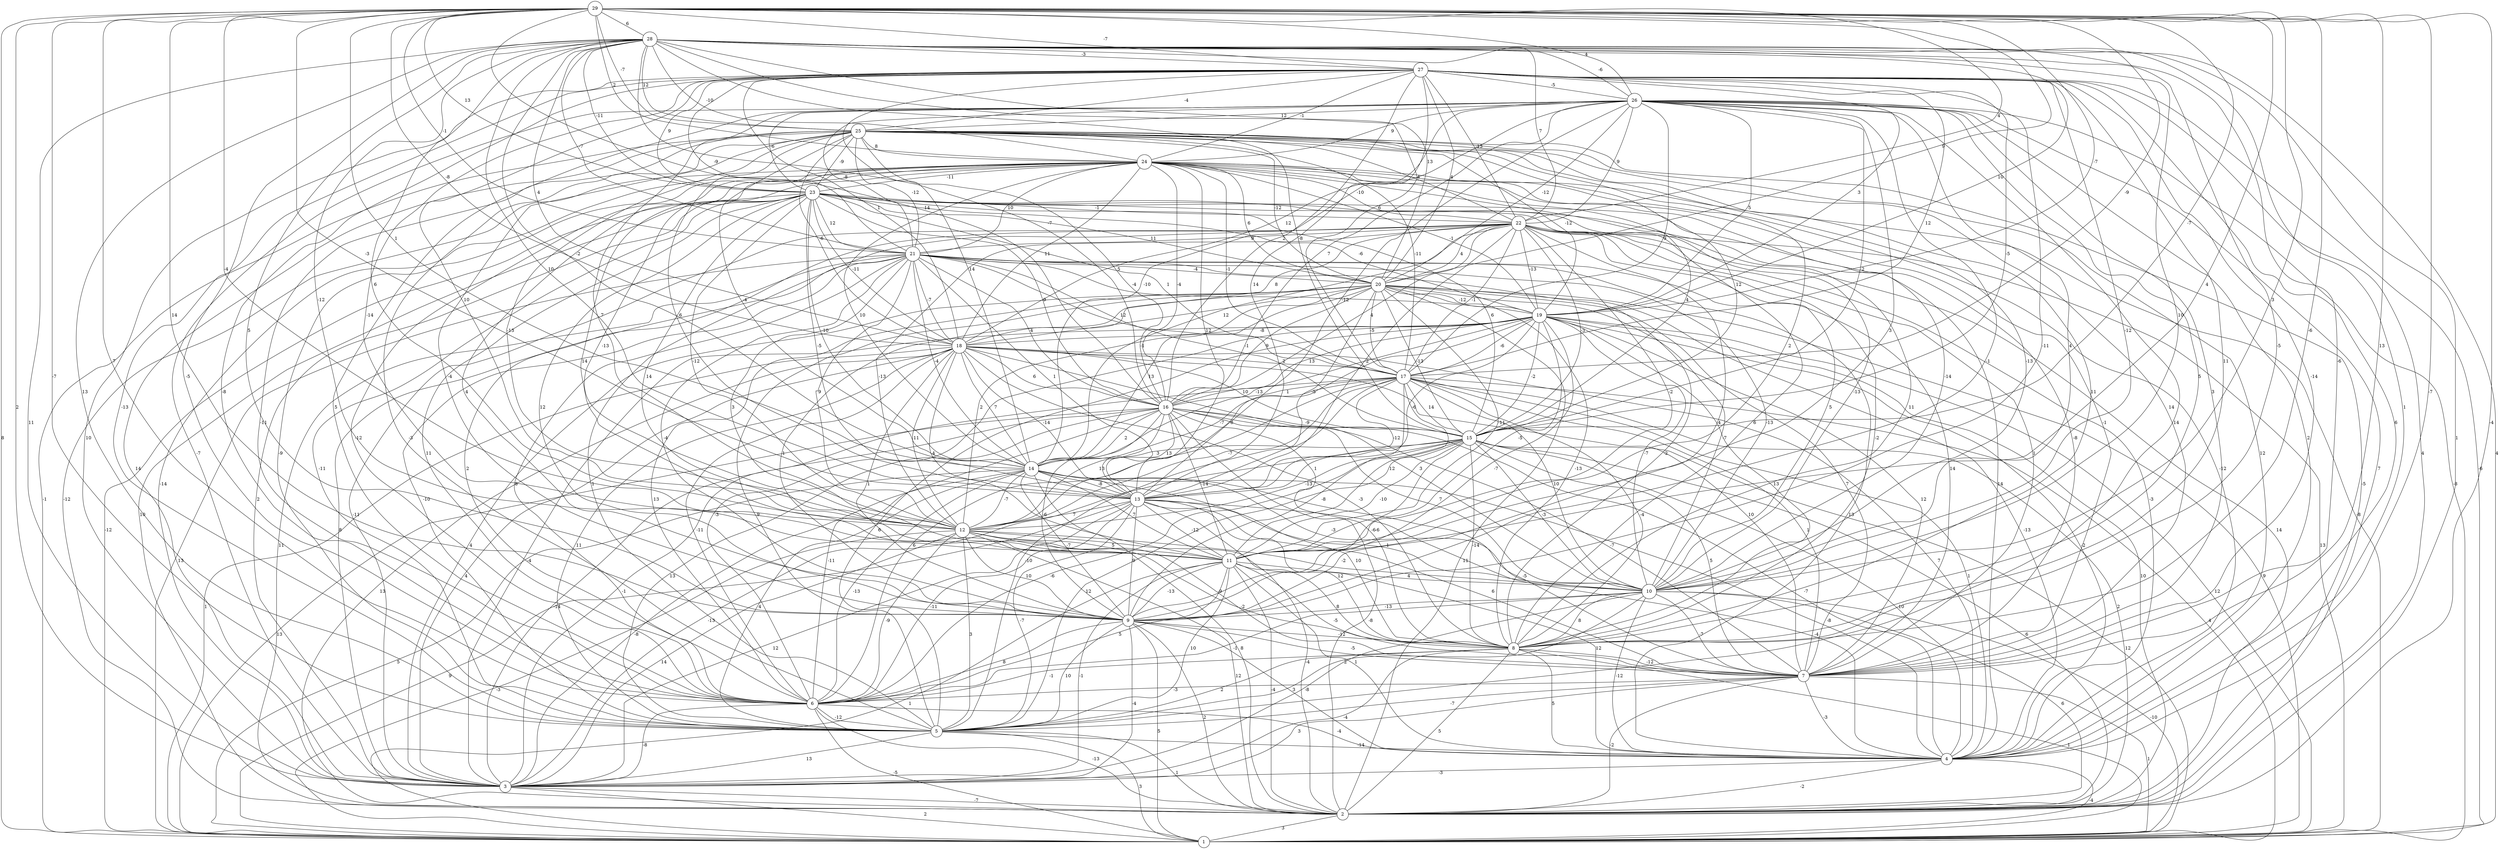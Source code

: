 graph { 
	 fontname="Helvetica,Arial,sans-serif" 
	 node [shape = circle]; 
	 29 -- 1 [label = "8"];
	 29 -- 2 [label = "-4"];
	 29 -- 3 [label = "2"];
	 29 -- 4 [label = "-7"];
	 29 -- 5 [label = "-7"];
	 29 -- 6 [label = "7"];
	 29 -- 7 [label = "13"];
	 29 -- 8 [label = "-6"];
	 29 -- 9 [label = "14"];
	 29 -- 10 [label = "3"];
	 29 -- 11 [label = "4"];
	 29 -- 12 [label = "-4"];
	 29 -- 13 [label = "-3"];
	 29 -- 14 [label = "1"];
	 29 -- 15 [label = "-7"];
	 29 -- 16 [label = "14"];
	 29 -- 17 [label = "-9"];
	 29 -- 18 [label = "-8"];
	 29 -- 19 [label = "-7"];
	 29 -- 20 [label = "9"];
	 29 -- 21 [label = "-1"];
	 29 -- 22 [label = "4"];
	 29 -- 23 [label = "13"];
	 29 -- 24 [label = "2"];
	 29 -- 25 [label = "-7"];
	 29 -- 26 [label = "4"];
	 29 -- 27 [label = "-7"];
	 29 -- 28 [label = "6"];
	 28 -- 1 [label = "4"];
	 28 -- 2 [label = "1"];
	 28 -- 3 [label = "11"];
	 28 -- 4 [label = "1"];
	 28 -- 5 [label = "13"];
	 28 -- 6 [label = "-5"];
	 28 -- 7 [label = "-6"];
	 28 -- 8 [label = "-5"];
	 28 -- 9 [label = "5"];
	 28 -- 10 [label = "10"];
	 28 -- 11 [label = "-12"];
	 28 -- 12 [label = "6"];
	 28 -- 13 [label = "10"];
	 28 -- 14 [label = "-2"];
	 28 -- 15 [label = "-8"];
	 28 -- 16 [label = "-7"];
	 28 -- 17 [label = "6"];
	 28 -- 18 [label = "4"];
	 28 -- 19 [label = "10"];
	 28 -- 20 [label = "13"];
	 28 -- 21 [label = "-7"];
	 28 -- 22 [label = "7"];
	 28 -- 23 [label = "-11"];
	 28 -- 24 [label = "-10"];
	 28 -- 25 [label = "12"];
	 28 -- 26 [label = "-6"];
	 28 -- 27 [label = "-3"];
	 27 -- 1 [label = "-6"];
	 27 -- 2 [label = "4"];
	 27 -- 3 [label = "10"];
	 27 -- 4 [label = "6"];
	 27 -- 5 [label = "-13"];
	 27 -- 6 [label = "-8"];
	 27 -- 7 [label = "-14"];
	 27 -- 8 [label = "11"];
	 27 -- 9 [label = "-11"];
	 27 -- 10 [label = "-12"];
	 27 -- 11 [label = "-14"];
	 27 -- 12 [label = "10"];
	 27 -- 13 [label = "14"];
	 27 -- 14 [label = "14"];
	 27 -- 15 [label = "-5"];
	 27 -- 16 [label = "2"];
	 27 -- 17 [label = "12"];
	 27 -- 18 [label = "1"];
	 27 -- 19 [label = "3"];
	 27 -- 20 [label = "4"];
	 27 -- 21 [label = "-9"];
	 27 -- 22 [label = "-13"];
	 27 -- 23 [label = "9"];
	 27 -- 24 [label = "-1"];
	 27 -- 25 [label = "-4"];
	 27 -- 26 [label = "-5"];
	 26 -- 1 [label = "-8"];
	 26 -- 2 [label = "7"];
	 26 -- 3 [label = "-7"];
	 26 -- 4 [label = "2"];
	 26 -- 5 [label = "14"];
	 26 -- 6 [label = "5"];
	 26 -- 7 [label = "3"];
	 26 -- 8 [label = "5"];
	 26 -- 9 [label = "-1"];
	 26 -- 10 [label = "4"];
	 26 -- 11 [label = "3"];
	 26 -- 12 [label = "7"];
	 26 -- 13 [label = "-12"];
	 26 -- 14 [label = "-10"];
	 26 -- 15 [label = "-2"];
	 26 -- 16 [label = "7"];
	 26 -- 17 [label = "9"];
	 26 -- 18 [label = "12"];
	 26 -- 19 [label = "5"];
	 26 -- 20 [label = "-12"];
	 26 -- 21 [label = "-8"];
	 26 -- 22 [label = "9"];
	 26 -- 23 [label = "-6"];
	 26 -- 24 [label = "9"];
	 26 -- 25 [label = "12"];
	 25 -- 1 [label = "-1"];
	 25 -- 2 [label = "-5"];
	 25 -- 3 [label = "14"];
	 25 -- 4 [label = "12"];
	 25 -- 5 [label = "-3"];
	 25 -- 6 [label = "-11"];
	 25 -- 7 [label = "14"];
	 25 -- 8 [label = "11"];
	 25 -- 9 [label = "-4"];
	 25 -- 10 [label = "-13"];
	 25 -- 11 [label = "2"];
	 25 -- 12 [label = "-13"];
	 25 -- 13 [label = "6"];
	 25 -- 14 [label = "-4"];
	 25 -- 15 [label = "12"];
	 25 -- 16 [label = "5"];
	 25 -- 17 [label = "-11"];
	 25 -- 18 [label = "-6"];
	 25 -- 19 [label = "-12"];
	 25 -- 20 [label = "-12"];
	 25 -- 21 [label = "-12"];
	 25 -- 22 [label = "4"];
	 25 -- 23 [label = "-9"];
	 25 -- 24 [label = "8"];
	 24 -- 1 [label = "-8"];
	 24 -- 2 [label = "-12"];
	 24 -- 3 [label = "-14"];
	 24 -- 4 [label = "-12"];
	 24 -- 5 [label = "-9"];
	 24 -- 6 [label = "-12"];
	 24 -- 7 [label = "-1"];
	 24 -- 8 [label = "11"];
	 24 -- 9 [label = "4"];
	 24 -- 10 [label = "-14"];
	 24 -- 11 [label = "14"];
	 24 -- 12 [label = "-13"];
	 24 -- 13 [label = "12"];
	 24 -- 14 [label = "10"];
	 24 -- 15 [label = "4"];
	 24 -- 16 [label = "-4"];
	 24 -- 17 [label = "-1"];
	 24 -- 18 [label = "11"];
	 24 -- 19 [label = "-1"];
	 24 -- 20 [label = "6"];
	 24 -- 21 [label = "10"];
	 24 -- 22 [label = "-10"];
	 24 -- 23 [label = "-11"];
	 23 -- 1 [label = "-12"];
	 23 -- 2 [label = "10"];
	 23 -- 3 [label = "2"];
	 23 -- 4 [label = "14"];
	 23 -- 5 [label = "-11"];
	 23 -- 6 [label = "11"];
	 23 -- 7 [label = "-8"];
	 23 -- 8 [label = "6"];
	 23 -- 9 [label = "12"];
	 23 -- 10 [label = "-13"];
	 23 -- 11 [label = "14"];
	 23 -- 12 [label = "-12"];
	 23 -- 13 [label = "-5"];
	 23 -- 14 [label = "-10"];
	 23 -- 15 [label = "6"];
	 23 -- 16 [label = "9"];
	 23 -- 17 [label = "1"];
	 23 -- 18 [label = "-11"];
	 23 -- 19 [label = "-6"];
	 23 -- 20 [label = "11"];
	 23 -- 21 [label = "12"];
	 23 -- 22 [label = "-1"];
	 22 -- 1 [label = "13"];
	 22 -- 2 [label = "14"];
	 22 -- 3 [label = "-11"];
	 22 -- 4 [label = "-3"];
	 22 -- 5 [label = "1"];
	 22 -- 6 [label = "2"];
	 22 -- 7 [label = "1"];
	 22 -- 8 [label = "-2"];
	 22 -- 9 [label = "4"];
	 22 -- 10 [label = "5"];
	 22 -- 11 [label = "-2"];
	 22 -- 12 [label = "-13"];
	 22 -- 13 [label = "2"];
	 22 -- 14 [label = "-1"];
	 22 -- 15 [label = "-3"];
	 22 -- 16 [label = "4"];
	 22 -- 17 [label = "-1"];
	 22 -- 18 [label = "8"];
	 22 -- 19 [label = "-13"];
	 22 -- 20 [label = "4"];
	 22 -- 21 [label = "9"];
	 21 -- 1 [label = "13"];
	 21 -- 2 [label = "11"];
	 21 -- 3 [label = "8"];
	 21 -- 4 [label = "13"];
	 21 -- 5 [label = "-10"];
	 21 -- 6 [label = "8"];
	 21 -- 7 [label = "14"];
	 21 -- 8 [label = "-2"];
	 21 -- 9 [label = "-4"];
	 21 -- 10 [label = "-13"];
	 21 -- 11 [label = "3"];
	 21 -- 12 [label = "9"];
	 21 -- 13 [label = "1"];
	 21 -- 14 [label = "-4"];
	 21 -- 15 [label = "-1"];
	 21 -- 16 [label = "4"];
	 21 -- 17 [label = "12"];
	 21 -- 18 [label = "-7"];
	 21 -- 19 [label = "-4"];
	 21 -- 20 [label = "-4"];
	 20 -- 1 [label = "9"];
	 20 -- 2 [label = "11"];
	 20 -- 3 [label = "4"];
	 20 -- 4 [label = "-13"];
	 20 -- 5 [label = "9"];
	 20 -- 6 [label = "13"];
	 20 -- 7 [label = "7"];
	 20 -- 8 [label = "-13"];
	 20 -- 9 [label = "1"];
	 20 -- 10 [label = "-7"];
	 20 -- 11 [label = "-11"];
	 20 -- 12 [label = "2"];
	 20 -- 13 [label = "-5"];
	 20 -- 14 [label = "13"];
	 20 -- 15 [label = "-13"];
	 20 -- 16 [label = "9"];
	 20 -- 17 [label = "-5"];
	 20 -- 18 [label = "12"];
	 20 -- 19 [label = "-12"];
	 19 -- 1 [label = "12"];
	 19 -- 2 [label = "10"];
	 19 -- 3 [label = "-4"];
	 19 -- 4 [label = "-2"];
	 19 -- 5 [label = "6"];
	 19 -- 6 [label = "-3"];
	 19 -- 7 [label = "12"];
	 19 -- 8 [label = "13"];
	 19 -- 9 [label = "-7"];
	 19 -- 10 [label = "-7"];
	 19 -- 11 [label = "-5"];
	 19 -- 12 [label = "8"];
	 19 -- 13 [label = "-6"];
	 19 -- 14 [label = "-13"];
	 19 -- 15 [label = "-2"];
	 19 -- 16 [label = "13"];
	 19 -- 17 [label = "-6"];
	 19 -- 18 [label = "-8"];
	 18 -- 1 [label = "1"];
	 18 -- 2 [label = "13"];
	 18 -- 3 [label = "4"];
	 18 -- 4 [label = "7"];
	 18 -- 5 [label = "11"];
	 18 -- 6 [label = "-11"];
	 18 -- 7 [label = "10"];
	 18 -- 8 [label = "-3"];
	 18 -- 9 [label = "1"];
	 18 -- 10 [label = "3"];
	 18 -- 11 [label = "4"];
	 18 -- 12 [label = "11"];
	 18 -- 13 [label = "-14"];
	 18 -- 14 [label = "7"];
	 18 -- 15 [label = "10"];
	 18 -- 16 [label = "6"];
	 18 -- 17 [label = "2"];
	 17 -- 1 [label = "4"];
	 17 -- 2 [label = "2"];
	 17 -- 3 [label = "-1"];
	 17 -- 4 [label = "1"];
	 17 -- 5 [label = "-10"];
	 17 -- 6 [label = "6"];
	 17 -- 7 [label = "1"];
	 17 -- 8 [label = "-4"];
	 17 -- 9 [label = "-8"];
	 17 -- 10 [label = "10"];
	 17 -- 11 [label = "12"];
	 17 -- 12 [label = "-7"];
	 17 -- 13 [label = "-12"];
	 17 -- 14 [label = "-7"];
	 17 -- 15 [label = "14"];
	 17 -- 16 [label = "1"];
	 16 -- 1 [label = "13"];
	 16 -- 2 [label = "-8"];
	 16 -- 3 [label = "-14"];
	 16 -- 4 [label = "-7"];
	 16 -- 5 [label = "13"];
	 16 -- 6 [label = "-11"];
	 16 -- 7 [label = "-7"];
	 16 -- 8 [label = "-6"];
	 16 -- 9 [label = "-6"];
	 16 -- 10 [label = "7"];
	 16 -- 11 [label = "-14"];
	 16 -- 12 [label = "13"];
	 16 -- 13 [label = "13"];
	 16 -- 14 [label = "2"];
	 16 -- 15 [label = "-9"];
	 15 -- 1 [label = "12"];
	 15 -- 2 [label = "6"];
	 15 -- 3 [label = "-13"];
	 15 -- 4 [label = "10"];
	 15 -- 5 [label = "12"];
	 15 -- 6 [label = "-6"];
	 15 -- 7 [label = "5"];
	 15 -- 8 [label = "-14"];
	 15 -- 9 [label = "-6"];
	 15 -- 10 [label = "-3"];
	 15 -- 11 [label = "-10"];
	 15 -- 12 [label = "-13"];
	 15 -- 13 [label = "1"];
	 15 -- 14 [label = "3"];
	 14 -- 1 [label = "5"];
	 14 -- 2 [label = "8"];
	 14 -- 3 [label = "-8"];
	 14 -- 4 [label = "-8"];
	 14 -- 5 [label = "4"];
	 14 -- 6 [label = "-13"];
	 14 -- 7 [label = "-5"];
	 14 -- 8 [label = "10"];
	 14 -- 9 [label = "-7"];
	 14 -- 10 [label = "-3"];
	 14 -- 11 [label = "7"];
	 14 -- 12 [label = "-7"];
	 14 -- 13 [label = "-8"];
	 13 -- 1 [label = "9"];
	 13 -- 2 [label = "-4"];
	 13 -- 3 [label = "12"];
	 13 -- 4 [label = "-4"];
	 13 -- 5 [label = "-7"];
	 13 -- 6 [label = "-11"];
	 13 -- 7 [label = "6"];
	 13 -- 8 [label = "12"];
	 13 -- 9 [label = "9"];
	 13 -- 10 [label = "1"];
	 13 -- 11 [label = "-12"];
	 13 -- 12 [label = "7"];
	 12 -- 1 [label = "-3"];
	 12 -- 2 [label = "12"];
	 12 -- 3 [label = "14"];
	 12 -- 4 [label = "12"];
	 12 -- 5 [label = "3"];
	 12 -- 6 [label = "-9"];
	 12 -- 7 [label = "-2"];
	 12 -- 8 [label = "-9"];
	 12 -- 9 [label = "10"];
	 12 -- 10 [label = "-2"];
	 12 -- 11 [label = "5"];
	 11 -- 1 [label = "1"];
	 11 -- 2 [label = "-4"];
	 11 -- 3 [label = "-1"];
	 11 -- 4 [label = "1"];
	 11 -- 5 [label = "10"];
	 11 -- 6 [label = "5"];
	 11 -- 7 [label = "-5"];
	 11 -- 8 [label = "8"];
	 11 -- 9 [label = "-13"];
	 11 -- 10 [label = "4"];
	 10 -- 1 [label = "-10"];
	 10 -- 2 [label = "6"];
	 10 -- 3 [label = "-8"];
	 10 -- 4 [label = "-12"];
	 10 -- 5 [label = "2"];
	 10 -- 6 [label = "-1"];
	 10 -- 7 [label = "-7"];
	 10 -- 8 [label = "8"];
	 10 -- 9 [label = "-13"];
	 9 -- 1 [label = "5"];
	 9 -- 2 [label = "2"];
	 9 -- 3 [label = "-4"];
	 9 -- 4 [label = "3"];
	 9 -- 5 [label = "10"];
	 9 -- 6 [label = "8"];
	 9 -- 7 [label = "-5"];
	 9 -- 8 [label = "-12"];
	 8 -- 1 [label = "1"];
	 8 -- 2 [label = "5"];
	 8 -- 3 [label = "-4"];
	 8 -- 4 [label = "5"];
	 8 -- 5 [label = "2"];
	 8 -- 6 [label = "-1"];
	 8 -- 7 [label = "-12"];
	 7 -- 1 [label = "1"];
	 7 -- 2 [label = "-2"];
	 7 -- 3 [label = "3"];
	 7 -- 4 [label = "-3"];
	 7 -- 5 [label = "-7"];
	 7 -- 6 [label = "-3"];
	 6 -- 1 [label = "-5"];
	 6 -- 2 [label = "-13"];
	 6 -- 3 [label = "-8"];
	 6 -- 4 [label = "-4"];
	 6 -- 5 [label = "-12"];
	 5 -- 1 [label = "3"];
	 5 -- 2 [label = "1"];
	 5 -- 3 [label = "13"];
	 5 -- 4 [label = "-14"];
	 4 -- 1 [label = "-4"];
	 4 -- 2 [label = "-2"];
	 4 -- 3 [label = "-3"];
	 3 -- 1 [label = "2"];
	 3 -- 2 [label = "-7"];
	 2 -- 1 [label = "3"];
	 1;
	 2;
	 3;
	 4;
	 5;
	 6;
	 7;
	 8;
	 9;
	 10;
	 11;
	 12;
	 13;
	 14;
	 15;
	 16;
	 17;
	 18;
	 19;
	 20;
	 21;
	 22;
	 23;
	 24;
	 25;
	 26;
	 27;
	 28;
	 29;
}
